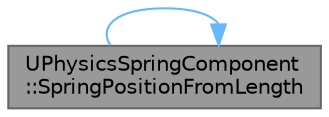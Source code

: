 digraph "UPhysicsSpringComponent::SpringPositionFromLength"
{
 // INTERACTIVE_SVG=YES
 // LATEX_PDF_SIZE
  bgcolor="transparent";
  edge [fontname=Helvetica,fontsize=10,labelfontname=Helvetica,labelfontsize=10];
  node [fontname=Helvetica,fontsize=10,shape=box,height=0.2,width=0.4];
  rankdir="LR";
  Node1 [id="Node000001",label="UPhysicsSpringComponent\l::SpringPositionFromLength",height=0.2,width=0.4,color="gray40", fillcolor="grey60", style="filled", fontcolor="black",tooltip="Given a length, returns the point along the spring that is Length units away from the spring start."];
  Node1 -> Node1 [id="edge1_Node000001_Node000001",color="steelblue1",style="solid",tooltip=" "];
}
